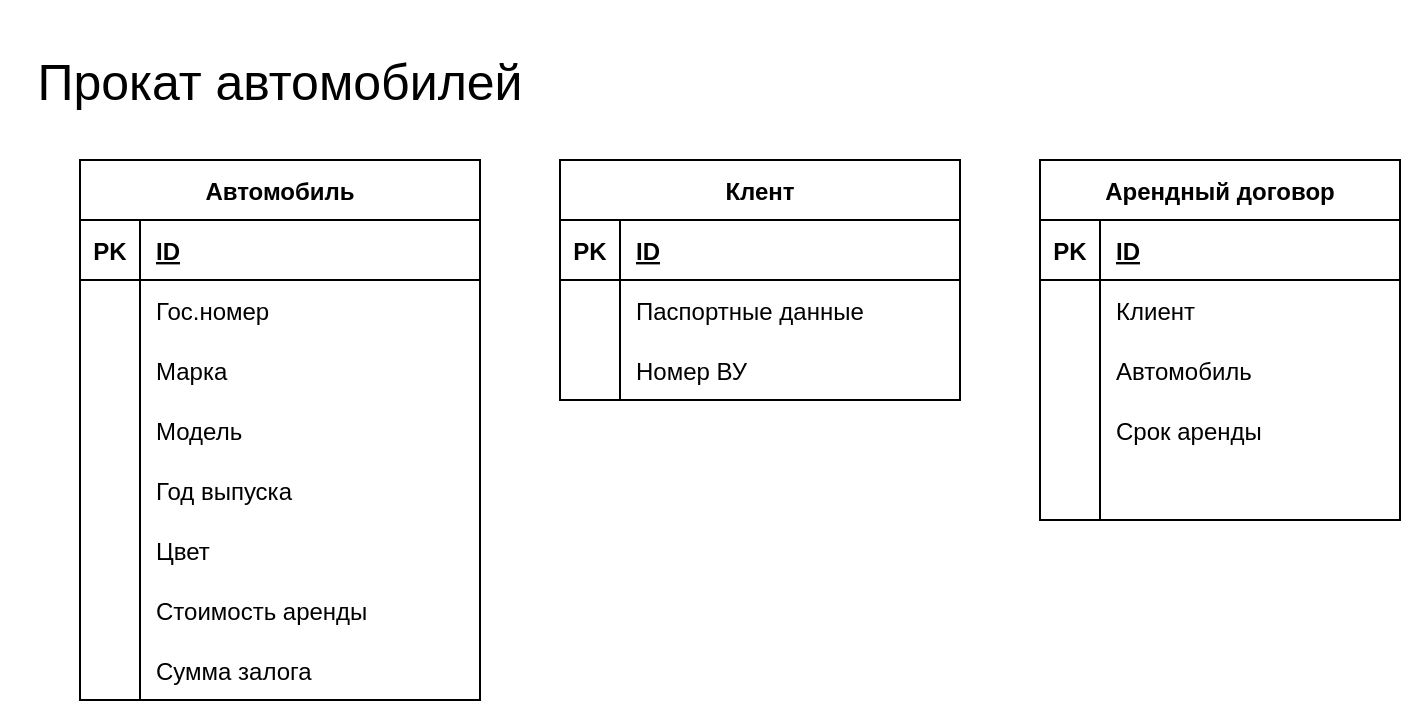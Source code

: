 <mxfile version="15.1.4" type="github">
  <diagram name="Page-1" id="e56a1550-8fbb-45ad-956c-1786394a9013">
    <mxGraphModel dx="796" dy="490" grid="1" gridSize="10" guides="1" tooltips="1" connect="1" arrows="1" fold="1" page="1" pageScale="1" pageWidth="1100" pageHeight="850" background="none" math="0" shadow="0">
      <root>
        <mxCell id="0" />
        <mxCell id="1" parent="0" />
        <mxCell id="ljTXzxOZMEwX_iiFz3iI-2" value="&lt;font style=&quot;font-size: 25px&quot;&gt;Прокат автомобилей&lt;/font&gt;" style="text;html=1;strokeColor=none;fillColor=none;align=center;verticalAlign=middle;whiteSpace=wrap;rounded=0;" vertex="1" parent="1">
          <mxGeometry width="280" height="80" as="geometry" />
        </mxCell>
        <mxCell id="ljTXzxOZMEwX_iiFz3iI-3" value="Автомобиль" style="shape=table;startSize=30;container=1;collapsible=1;childLayout=tableLayout;fixedRows=1;rowLines=0;fontStyle=1;align=center;resizeLast=1;" vertex="1" parent="1">
          <mxGeometry x="40" y="80" width="200" height="270" as="geometry" />
        </mxCell>
        <mxCell id="ljTXzxOZMEwX_iiFz3iI-4" value="" style="shape=partialRectangle;collapsible=0;dropTarget=0;pointerEvents=0;fillColor=none;top=0;left=0;bottom=1;right=0;points=[[0,0.5],[1,0.5]];portConstraint=eastwest;" vertex="1" parent="ljTXzxOZMEwX_iiFz3iI-3">
          <mxGeometry y="30" width="200" height="30" as="geometry" />
        </mxCell>
        <mxCell id="ljTXzxOZMEwX_iiFz3iI-5" value="PK" style="shape=partialRectangle;connectable=0;fillColor=none;top=0;left=0;bottom=0;right=0;fontStyle=1;overflow=hidden;" vertex="1" parent="ljTXzxOZMEwX_iiFz3iI-4">
          <mxGeometry width="30" height="30" as="geometry" />
        </mxCell>
        <mxCell id="ljTXzxOZMEwX_iiFz3iI-6" value="ID" style="shape=partialRectangle;connectable=0;fillColor=none;top=0;left=0;bottom=0;right=0;align=left;spacingLeft=6;fontStyle=5;overflow=hidden;" vertex="1" parent="ljTXzxOZMEwX_iiFz3iI-4">
          <mxGeometry x="30" width="170" height="30" as="geometry" />
        </mxCell>
        <mxCell id="ljTXzxOZMEwX_iiFz3iI-10" value="" style="shape=partialRectangle;collapsible=0;dropTarget=0;pointerEvents=0;fillColor=none;top=0;left=0;bottom=0;right=0;points=[[0,0.5],[1,0.5]];portConstraint=eastwest;" vertex="1" parent="ljTXzxOZMEwX_iiFz3iI-3">
          <mxGeometry y="60" width="200" height="30" as="geometry" />
        </mxCell>
        <mxCell id="ljTXzxOZMEwX_iiFz3iI-11" value="" style="shape=partialRectangle;connectable=0;fillColor=none;top=0;left=0;bottom=0;right=0;editable=1;overflow=hidden;" vertex="1" parent="ljTXzxOZMEwX_iiFz3iI-10">
          <mxGeometry width="30" height="30" as="geometry" />
        </mxCell>
        <mxCell id="ljTXzxOZMEwX_iiFz3iI-12" value="Гос.номер" style="shape=partialRectangle;connectable=0;fillColor=none;top=0;left=0;bottom=0;right=0;align=left;spacingLeft=6;overflow=hidden;" vertex="1" parent="ljTXzxOZMEwX_iiFz3iI-10">
          <mxGeometry x="30" width="170" height="30" as="geometry" />
        </mxCell>
        <mxCell id="ljTXzxOZMEwX_iiFz3iI-13" value="" style="shape=partialRectangle;collapsible=0;dropTarget=0;pointerEvents=0;fillColor=none;top=0;left=0;bottom=0;right=0;points=[[0,0.5],[1,0.5]];portConstraint=eastwest;" vertex="1" parent="ljTXzxOZMEwX_iiFz3iI-3">
          <mxGeometry y="90" width="200" height="30" as="geometry" />
        </mxCell>
        <mxCell id="ljTXzxOZMEwX_iiFz3iI-14" value="" style="shape=partialRectangle;connectable=0;fillColor=none;top=0;left=0;bottom=0;right=0;editable=1;overflow=hidden;" vertex="1" parent="ljTXzxOZMEwX_iiFz3iI-13">
          <mxGeometry width="30" height="30" as="geometry" />
        </mxCell>
        <mxCell id="ljTXzxOZMEwX_iiFz3iI-15" value="Марка" style="shape=partialRectangle;connectable=0;fillColor=none;top=0;left=0;bottom=0;right=0;align=left;spacingLeft=6;overflow=hidden;" vertex="1" parent="ljTXzxOZMEwX_iiFz3iI-13">
          <mxGeometry x="30" width="170" height="30" as="geometry" />
        </mxCell>
        <mxCell id="ljTXzxOZMEwX_iiFz3iI-16" value="" style="shape=partialRectangle;collapsible=0;dropTarget=0;pointerEvents=0;fillColor=none;top=0;left=0;bottom=0;right=0;points=[[0,0.5],[1,0.5]];portConstraint=eastwest;" vertex="1" parent="ljTXzxOZMEwX_iiFz3iI-3">
          <mxGeometry y="120" width="200" height="30" as="geometry" />
        </mxCell>
        <mxCell id="ljTXzxOZMEwX_iiFz3iI-17" value="" style="shape=partialRectangle;connectable=0;fillColor=none;top=0;left=0;bottom=0;right=0;editable=1;overflow=hidden;" vertex="1" parent="ljTXzxOZMEwX_iiFz3iI-16">
          <mxGeometry width="30" height="30" as="geometry" />
        </mxCell>
        <mxCell id="ljTXzxOZMEwX_iiFz3iI-18" value="Модель" style="shape=partialRectangle;connectable=0;fillColor=none;top=0;left=0;bottom=0;right=0;align=left;spacingLeft=6;overflow=hidden;" vertex="1" parent="ljTXzxOZMEwX_iiFz3iI-16">
          <mxGeometry x="30" width="170" height="30" as="geometry" />
        </mxCell>
        <mxCell id="ljTXzxOZMEwX_iiFz3iI-19" value="" style="shape=partialRectangle;collapsible=0;dropTarget=0;pointerEvents=0;fillColor=none;top=0;left=0;bottom=0;right=0;points=[[0,0.5],[1,0.5]];portConstraint=eastwest;" vertex="1" parent="ljTXzxOZMEwX_iiFz3iI-3">
          <mxGeometry y="150" width="200" height="30" as="geometry" />
        </mxCell>
        <mxCell id="ljTXzxOZMEwX_iiFz3iI-20" value="" style="shape=partialRectangle;connectable=0;fillColor=none;top=0;left=0;bottom=0;right=0;editable=1;overflow=hidden;" vertex="1" parent="ljTXzxOZMEwX_iiFz3iI-19">
          <mxGeometry width="30" height="30" as="geometry" />
        </mxCell>
        <mxCell id="ljTXzxOZMEwX_iiFz3iI-21" value="Год выпуска" style="shape=partialRectangle;connectable=0;fillColor=none;top=0;left=0;bottom=0;right=0;align=left;spacingLeft=6;overflow=hidden;" vertex="1" parent="ljTXzxOZMEwX_iiFz3iI-19">
          <mxGeometry x="30" width="170" height="30" as="geometry" />
        </mxCell>
        <mxCell id="ljTXzxOZMEwX_iiFz3iI-35" value="" style="shape=partialRectangle;collapsible=0;dropTarget=0;pointerEvents=0;fillColor=none;top=0;left=0;bottom=0;right=0;points=[[0,0.5],[1,0.5]];portConstraint=eastwest;" vertex="1" parent="ljTXzxOZMEwX_iiFz3iI-3">
          <mxGeometry y="180" width="200" height="30" as="geometry" />
        </mxCell>
        <mxCell id="ljTXzxOZMEwX_iiFz3iI-36" value="" style="shape=partialRectangle;connectable=0;fillColor=none;top=0;left=0;bottom=0;right=0;editable=1;overflow=hidden;" vertex="1" parent="ljTXzxOZMEwX_iiFz3iI-35">
          <mxGeometry width="30" height="30" as="geometry" />
        </mxCell>
        <mxCell id="ljTXzxOZMEwX_iiFz3iI-37" value="Цвет" style="shape=partialRectangle;connectable=0;fillColor=none;top=0;left=0;bottom=0;right=0;align=left;spacingLeft=6;overflow=hidden;" vertex="1" parent="ljTXzxOZMEwX_iiFz3iI-35">
          <mxGeometry x="30" width="170" height="30" as="geometry" />
        </mxCell>
        <mxCell id="ljTXzxOZMEwX_iiFz3iI-57" value="" style="shape=partialRectangle;collapsible=0;dropTarget=0;pointerEvents=0;fillColor=none;top=0;left=0;bottom=0;right=0;points=[[0,0.5],[1,0.5]];portConstraint=eastwest;" vertex="1" parent="ljTXzxOZMEwX_iiFz3iI-3">
          <mxGeometry y="210" width="200" height="30" as="geometry" />
        </mxCell>
        <mxCell id="ljTXzxOZMEwX_iiFz3iI-58" value="" style="shape=partialRectangle;connectable=0;fillColor=none;top=0;left=0;bottom=0;right=0;editable=1;overflow=hidden;" vertex="1" parent="ljTXzxOZMEwX_iiFz3iI-57">
          <mxGeometry width="30" height="30" as="geometry" />
        </mxCell>
        <mxCell id="ljTXzxOZMEwX_iiFz3iI-59" value="Стоимость аренды" style="shape=partialRectangle;connectable=0;fillColor=none;top=0;left=0;bottom=0;right=0;align=left;spacingLeft=6;overflow=hidden;" vertex="1" parent="ljTXzxOZMEwX_iiFz3iI-57">
          <mxGeometry x="30" width="170" height="30" as="geometry" />
        </mxCell>
        <mxCell id="ljTXzxOZMEwX_iiFz3iI-38" value="" style="shape=partialRectangle;collapsible=0;dropTarget=0;pointerEvents=0;fillColor=none;top=0;left=0;bottom=0;right=0;points=[[0,0.5],[1,0.5]];portConstraint=eastwest;" vertex="1" parent="ljTXzxOZMEwX_iiFz3iI-3">
          <mxGeometry y="240" width="200" height="30" as="geometry" />
        </mxCell>
        <mxCell id="ljTXzxOZMEwX_iiFz3iI-39" value="" style="shape=partialRectangle;connectable=0;fillColor=none;top=0;left=0;bottom=0;right=0;editable=1;overflow=hidden;" vertex="1" parent="ljTXzxOZMEwX_iiFz3iI-38">
          <mxGeometry width="30" height="30" as="geometry" />
        </mxCell>
        <mxCell id="ljTXzxOZMEwX_iiFz3iI-40" value="Сумма залога" style="shape=partialRectangle;connectable=0;fillColor=none;top=0;left=0;bottom=0;right=0;align=left;spacingLeft=6;overflow=hidden;" vertex="1" parent="ljTXzxOZMEwX_iiFz3iI-38">
          <mxGeometry x="30" width="170" height="30" as="geometry" />
        </mxCell>
        <mxCell id="ljTXzxOZMEwX_iiFz3iI-22" value="Клент" style="shape=table;startSize=30;container=1;collapsible=1;childLayout=tableLayout;fixedRows=1;rowLines=0;fontStyle=1;align=center;resizeLast=1;" vertex="1" parent="1">
          <mxGeometry x="280" y="80" width="200" height="120" as="geometry" />
        </mxCell>
        <mxCell id="ljTXzxOZMEwX_iiFz3iI-23" value="" style="shape=partialRectangle;collapsible=0;dropTarget=0;pointerEvents=0;fillColor=none;top=0;left=0;bottom=1;right=0;points=[[0,0.5],[1,0.5]];portConstraint=eastwest;" vertex="1" parent="ljTXzxOZMEwX_iiFz3iI-22">
          <mxGeometry y="30" width="200" height="30" as="geometry" />
        </mxCell>
        <mxCell id="ljTXzxOZMEwX_iiFz3iI-24" value="PK" style="shape=partialRectangle;connectable=0;fillColor=none;top=0;left=0;bottom=0;right=0;fontStyle=1;overflow=hidden;" vertex="1" parent="ljTXzxOZMEwX_iiFz3iI-23">
          <mxGeometry width="30" height="30" as="geometry" />
        </mxCell>
        <mxCell id="ljTXzxOZMEwX_iiFz3iI-25" value="ID" style="shape=partialRectangle;connectable=0;fillColor=none;top=0;left=0;bottom=0;right=0;align=left;spacingLeft=6;fontStyle=5;overflow=hidden;" vertex="1" parent="ljTXzxOZMEwX_iiFz3iI-23">
          <mxGeometry x="30" width="170" height="30" as="geometry" />
        </mxCell>
        <mxCell id="ljTXzxOZMEwX_iiFz3iI-26" value="" style="shape=partialRectangle;collapsible=0;dropTarget=0;pointerEvents=0;fillColor=none;top=0;left=0;bottom=0;right=0;points=[[0,0.5],[1,0.5]];portConstraint=eastwest;" vertex="1" parent="ljTXzxOZMEwX_iiFz3iI-22">
          <mxGeometry y="60" width="200" height="30" as="geometry" />
        </mxCell>
        <mxCell id="ljTXzxOZMEwX_iiFz3iI-27" value="" style="shape=partialRectangle;connectable=0;fillColor=none;top=0;left=0;bottom=0;right=0;editable=1;overflow=hidden;" vertex="1" parent="ljTXzxOZMEwX_iiFz3iI-26">
          <mxGeometry width="30" height="30" as="geometry" />
        </mxCell>
        <mxCell id="ljTXzxOZMEwX_iiFz3iI-28" value="Паспортные данные" style="shape=partialRectangle;connectable=0;fillColor=none;top=0;left=0;bottom=0;right=0;align=left;spacingLeft=6;overflow=hidden;" vertex="1" parent="ljTXzxOZMEwX_iiFz3iI-26">
          <mxGeometry x="30" width="170" height="30" as="geometry" />
        </mxCell>
        <mxCell id="ljTXzxOZMEwX_iiFz3iI-29" value="" style="shape=partialRectangle;collapsible=0;dropTarget=0;pointerEvents=0;fillColor=none;top=0;left=0;bottom=0;right=0;points=[[0,0.5],[1,0.5]];portConstraint=eastwest;" vertex="1" parent="ljTXzxOZMEwX_iiFz3iI-22">
          <mxGeometry y="90" width="200" height="30" as="geometry" />
        </mxCell>
        <mxCell id="ljTXzxOZMEwX_iiFz3iI-30" value="" style="shape=partialRectangle;connectable=0;fillColor=none;top=0;left=0;bottom=0;right=0;editable=1;overflow=hidden;" vertex="1" parent="ljTXzxOZMEwX_iiFz3iI-29">
          <mxGeometry width="30" height="30" as="geometry" />
        </mxCell>
        <mxCell id="ljTXzxOZMEwX_iiFz3iI-31" value="Номер ВУ" style="shape=partialRectangle;connectable=0;fillColor=none;top=0;left=0;bottom=0;right=0;align=left;spacingLeft=6;overflow=hidden;" vertex="1" parent="ljTXzxOZMEwX_iiFz3iI-29">
          <mxGeometry x="30" width="170" height="30" as="geometry" />
        </mxCell>
        <mxCell id="ljTXzxOZMEwX_iiFz3iI-41" value="Арендный договор" style="shape=table;startSize=30;container=1;collapsible=1;childLayout=tableLayout;fixedRows=1;rowLines=0;fontStyle=1;align=center;resizeLast=1;" vertex="1" parent="1">
          <mxGeometry x="520" y="80" width="180" height="180" as="geometry" />
        </mxCell>
        <mxCell id="ljTXzxOZMEwX_iiFz3iI-42" value="" style="shape=partialRectangle;collapsible=0;dropTarget=0;pointerEvents=0;fillColor=none;top=0;left=0;bottom=1;right=0;points=[[0,0.5],[1,0.5]];portConstraint=eastwest;" vertex="1" parent="ljTXzxOZMEwX_iiFz3iI-41">
          <mxGeometry y="30" width="180" height="30" as="geometry" />
        </mxCell>
        <mxCell id="ljTXzxOZMEwX_iiFz3iI-43" value="PK" style="shape=partialRectangle;connectable=0;fillColor=none;top=0;left=0;bottom=0;right=0;fontStyle=1;overflow=hidden;" vertex="1" parent="ljTXzxOZMEwX_iiFz3iI-42">
          <mxGeometry width="30" height="30" as="geometry" />
        </mxCell>
        <mxCell id="ljTXzxOZMEwX_iiFz3iI-44" value="ID" style="shape=partialRectangle;connectable=0;fillColor=none;top=0;left=0;bottom=0;right=0;align=left;spacingLeft=6;fontStyle=5;overflow=hidden;" vertex="1" parent="ljTXzxOZMEwX_iiFz3iI-42">
          <mxGeometry x="30" width="150" height="30" as="geometry" />
        </mxCell>
        <mxCell id="ljTXzxOZMEwX_iiFz3iI-45" value="" style="shape=partialRectangle;collapsible=0;dropTarget=0;pointerEvents=0;fillColor=none;top=0;left=0;bottom=0;right=0;points=[[0,0.5],[1,0.5]];portConstraint=eastwest;" vertex="1" parent="ljTXzxOZMEwX_iiFz3iI-41">
          <mxGeometry y="60" width="180" height="30" as="geometry" />
        </mxCell>
        <mxCell id="ljTXzxOZMEwX_iiFz3iI-46" value="" style="shape=partialRectangle;connectable=0;fillColor=none;top=0;left=0;bottom=0;right=0;editable=1;overflow=hidden;" vertex="1" parent="ljTXzxOZMEwX_iiFz3iI-45">
          <mxGeometry width="30" height="30" as="geometry" />
        </mxCell>
        <mxCell id="ljTXzxOZMEwX_iiFz3iI-47" value="Клиент" style="shape=partialRectangle;connectable=0;fillColor=none;top=0;left=0;bottom=0;right=0;align=left;spacingLeft=6;overflow=hidden;" vertex="1" parent="ljTXzxOZMEwX_iiFz3iI-45">
          <mxGeometry x="30" width="150" height="30" as="geometry" />
        </mxCell>
        <mxCell id="ljTXzxOZMEwX_iiFz3iI-48" value="" style="shape=partialRectangle;collapsible=0;dropTarget=0;pointerEvents=0;fillColor=none;top=0;left=0;bottom=0;right=0;points=[[0,0.5],[1,0.5]];portConstraint=eastwest;" vertex="1" parent="ljTXzxOZMEwX_iiFz3iI-41">
          <mxGeometry y="90" width="180" height="30" as="geometry" />
        </mxCell>
        <mxCell id="ljTXzxOZMEwX_iiFz3iI-49" value="" style="shape=partialRectangle;connectable=0;fillColor=none;top=0;left=0;bottom=0;right=0;editable=1;overflow=hidden;" vertex="1" parent="ljTXzxOZMEwX_iiFz3iI-48">
          <mxGeometry width="30" height="30" as="geometry" />
        </mxCell>
        <mxCell id="ljTXzxOZMEwX_iiFz3iI-50" value="Автомобиль" style="shape=partialRectangle;connectable=0;fillColor=none;top=0;left=0;bottom=0;right=0;align=left;spacingLeft=6;overflow=hidden;" vertex="1" parent="ljTXzxOZMEwX_iiFz3iI-48">
          <mxGeometry x="30" width="150" height="30" as="geometry" />
        </mxCell>
        <mxCell id="ljTXzxOZMEwX_iiFz3iI-51" value="" style="shape=partialRectangle;collapsible=0;dropTarget=0;pointerEvents=0;fillColor=none;top=0;left=0;bottom=0;right=0;points=[[0,0.5],[1,0.5]];portConstraint=eastwest;" vertex="1" parent="ljTXzxOZMEwX_iiFz3iI-41">
          <mxGeometry y="120" width="180" height="30" as="geometry" />
        </mxCell>
        <mxCell id="ljTXzxOZMEwX_iiFz3iI-52" value="" style="shape=partialRectangle;connectable=0;fillColor=none;top=0;left=0;bottom=0;right=0;editable=1;overflow=hidden;" vertex="1" parent="ljTXzxOZMEwX_iiFz3iI-51">
          <mxGeometry width="30" height="30" as="geometry" />
        </mxCell>
        <mxCell id="ljTXzxOZMEwX_iiFz3iI-53" value="Срок аренды" style="shape=partialRectangle;connectable=0;fillColor=none;top=0;left=0;bottom=0;right=0;align=left;spacingLeft=6;overflow=hidden;" vertex="1" parent="ljTXzxOZMEwX_iiFz3iI-51">
          <mxGeometry x="30" width="150" height="30" as="geometry" />
        </mxCell>
        <mxCell id="ljTXzxOZMEwX_iiFz3iI-54" value="" style="shape=partialRectangle;collapsible=0;dropTarget=0;pointerEvents=0;fillColor=none;top=0;left=0;bottom=0;right=0;points=[[0,0.5],[1,0.5]];portConstraint=eastwest;" vertex="1" parent="ljTXzxOZMEwX_iiFz3iI-41">
          <mxGeometry y="150" width="180" height="30" as="geometry" />
        </mxCell>
        <mxCell id="ljTXzxOZMEwX_iiFz3iI-55" value="" style="shape=partialRectangle;connectable=0;fillColor=none;top=0;left=0;bottom=0;right=0;editable=1;overflow=hidden;" vertex="1" parent="ljTXzxOZMEwX_iiFz3iI-54">
          <mxGeometry width="30" height="30" as="geometry" />
        </mxCell>
        <mxCell id="ljTXzxOZMEwX_iiFz3iI-56" value="" style="shape=partialRectangle;connectable=0;fillColor=none;top=0;left=0;bottom=0;right=0;align=left;spacingLeft=6;overflow=hidden;" vertex="1" parent="ljTXzxOZMEwX_iiFz3iI-54">
          <mxGeometry x="30" width="150" height="30" as="geometry" />
        </mxCell>
      </root>
    </mxGraphModel>
  </diagram>
</mxfile>

